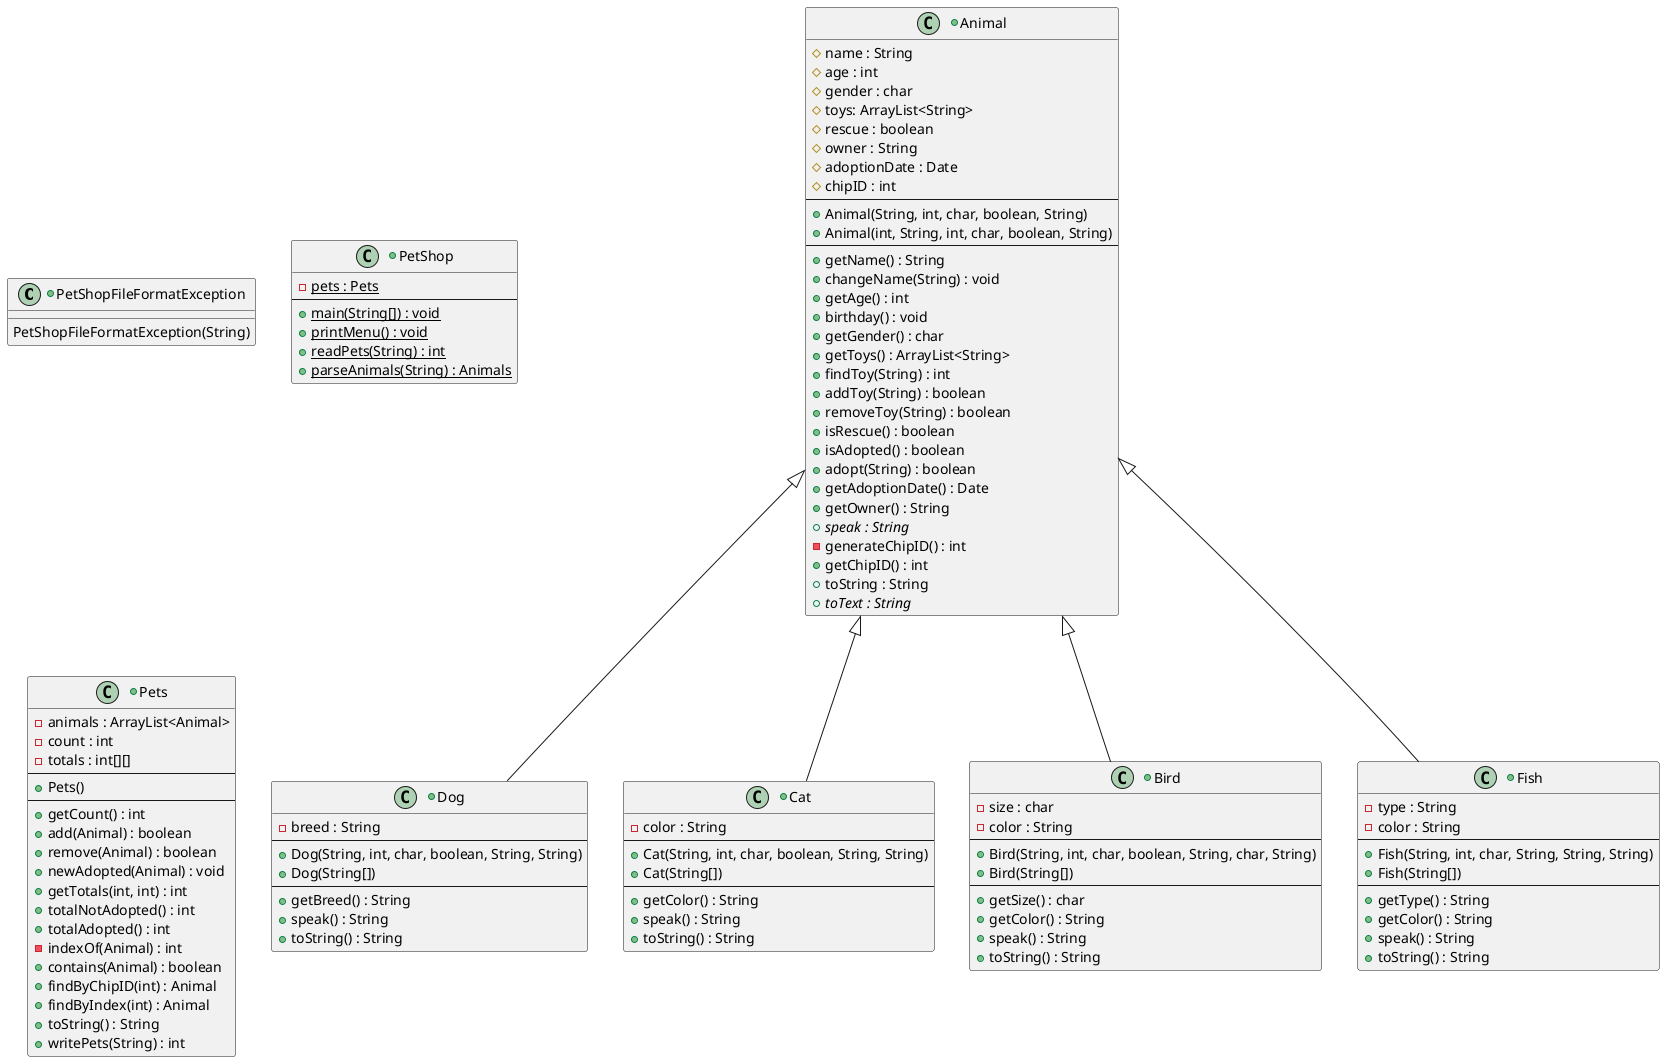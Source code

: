 @startuml
'https://plantuml.com/class-diagram

+class PetShopFileFormatException {
    PetShopFileFormatException(String)
}

+class PetShop {
    -{static}pets : Pets
    --
    +{static}main(String[]) : void
    +{static}printMenu() : void
    +{static}readPets(String) : int
    +{static}parseAnimals(String) : Animals
}

+class Pets {
    -animals : ArrayList<Animal>
    -count : int
    -totals : int[][]
    --
    +Pets()
    --
    +getCount() : int
    +add(Animal) : boolean
    +remove(Animal) : boolean
    +newAdopted(Animal) : void
    +getTotals(int, int) : int
    +totalNotAdopted() : int
    +totalAdopted() : int
    -indexOf(Animal) : int
    +contains(Animal) : boolean
    +findByChipID(int) : Animal
    +findByIndex(int) : Animal
    +toString() : String
    +writePets(String) : int
}

+class Animal {
    #name : String
    #age : int
    #gender : char
    #toys: ArrayList<String>
    #rescue : boolean
    #owner : String
    #adoptionDate : Date
    #chipID : int
    --
    +Animal(String, int, char, boolean, String)
    +Animal(int, String, int, char, boolean, String)
    --
    +getName() : String
    +changeName(String) : void
    +getAge() : int
    +birthday() : void
    +getGender() : char
    +getToys() : ArrayList<String>
    +findToy(String) : int
    +addToy(String) : boolean
    +removeToy(String) : boolean
    +isRescue() : boolean
    +isAdopted() : boolean
    +adopt(String) : boolean
    +getAdoptionDate() : Date
    +getOwner() : String
    +{abstract}speak : String
    -generateChipID() : int
    +getChipID() : int
    +toString : String
    +{abstract}toText : String
}

Animal <|-- Dog
Animal <|-- Cat
Animal <|-- Bird
Animal <|-- Fish

+class Dog {
    -breed : String
    --
    +Dog(String, int, char, boolean, String, String)
    +Dog(String[])
    --
    +getBreed() : String
    +speak() : String
    +toString() : String
}
+class Cat {
    -color : String
    --
    +Cat(String, int, char, boolean, String, String)
    +Cat(String[])
    --
    +getColor() : String
    +speak() : String
    +toString() : String
}
+class Bird {
    -size : char
    -color : String
    --
    +Bird(String, int, char, boolean, String, char, String)
    +Bird(String[])
    --
    +getSize() : char
    +getColor() : String
    +speak() : String
    +toString() : String
}
+class Fish {
    -type : String
    -color : String
    --
    +Fish(String, int, char, String, String, String)
    +Fish(String[])
    --
    +getType() : String
    +getColor() : String
    +speak() : String
    +toString() : String
}

@enduml
